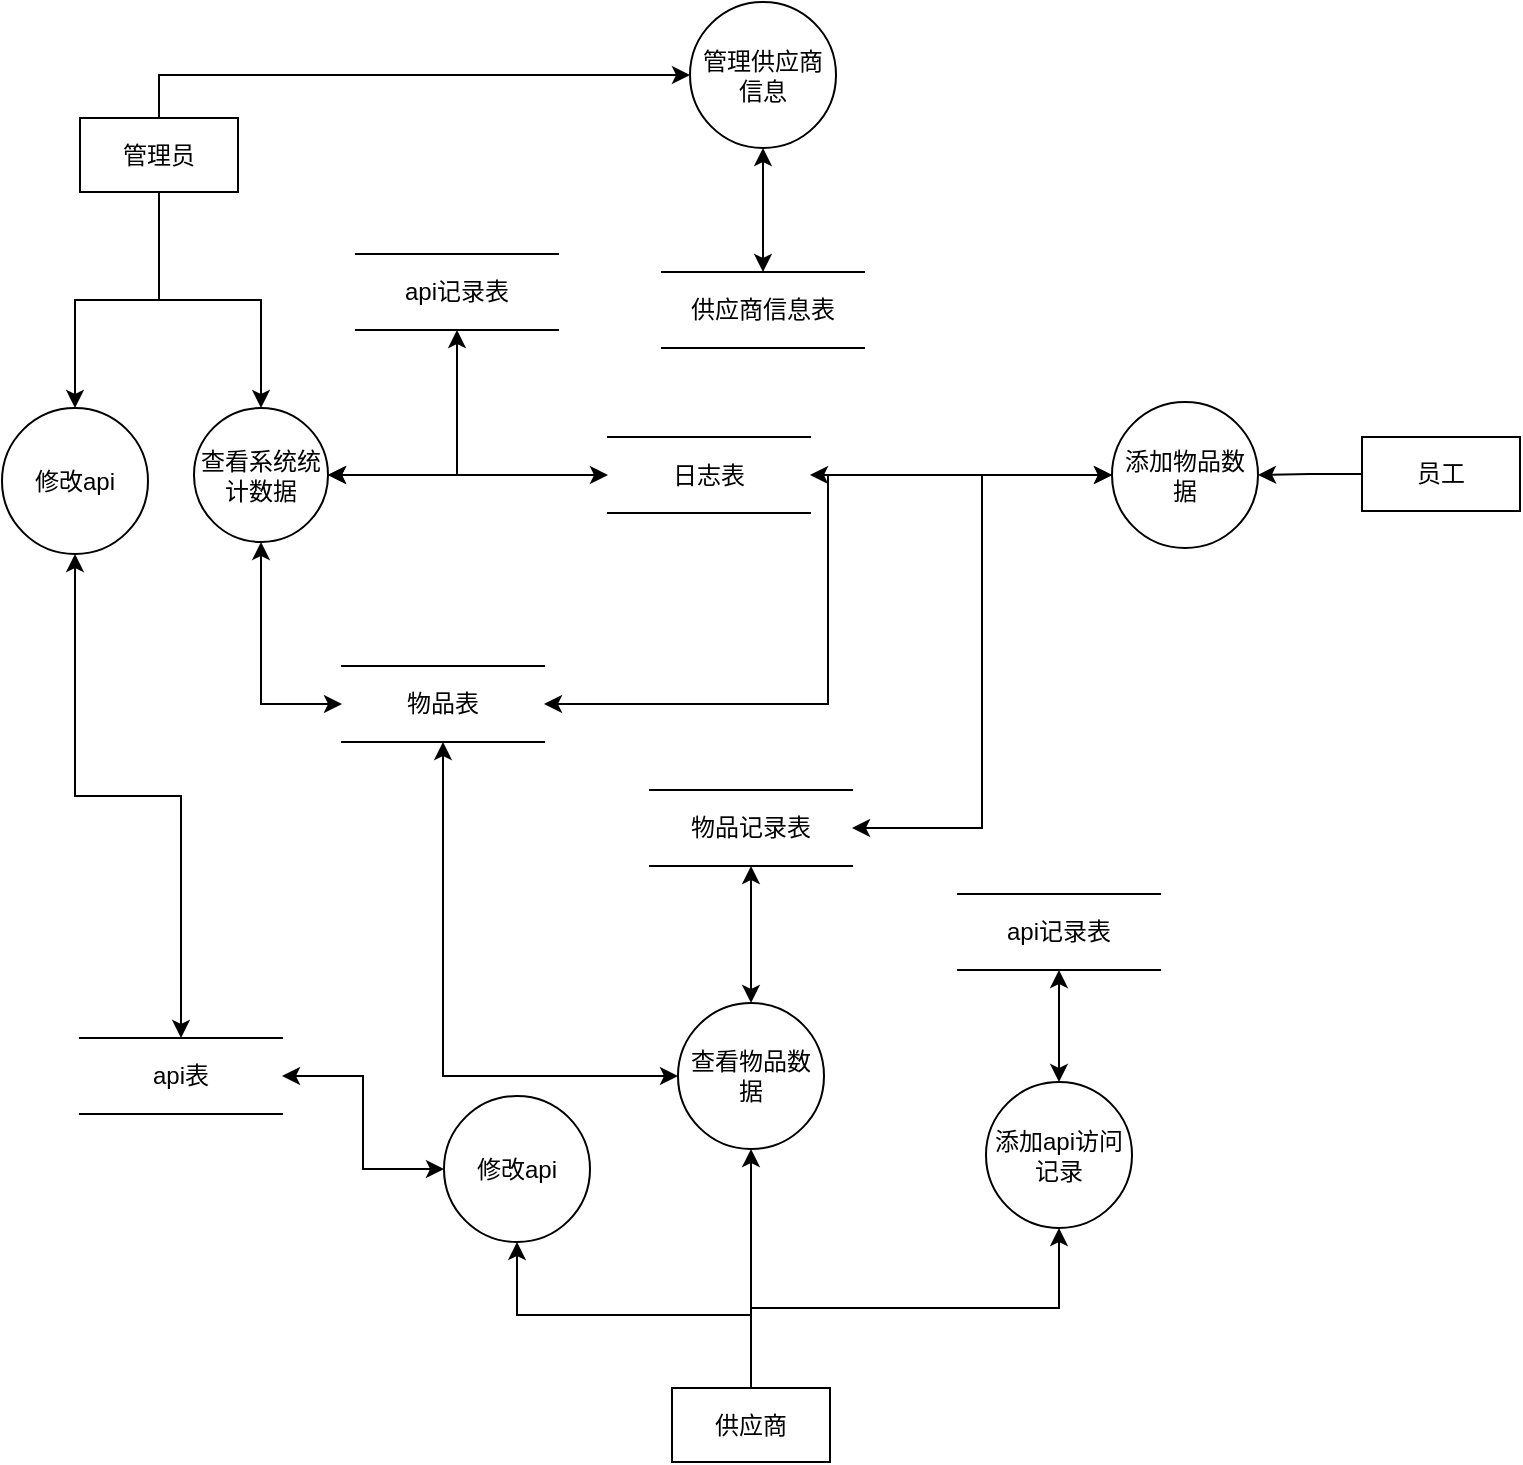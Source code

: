 <mxfile version="26.0.16">
  <diagram name="第 1 页" id="aSoyx7eQRRdXt0aU0b2Q">
    <mxGraphModel dx="1226" dy="1074" grid="0" gridSize="10" guides="1" tooltips="1" connect="1" arrows="1" fold="1" page="0" pageScale="1" pageWidth="827" pageHeight="1169" math="0" shadow="0">
      <root>
        <mxCell id="0" />
        <mxCell id="1" parent="0" />
        <mxCell id="sA6tGmenvZJOmAFu46Z8-11" style="edgeStyle=orthogonalEdgeStyle;rounded=0;orthogonalLoop=1;jettySize=auto;html=1;" edge="1" parent="1" source="sA6tGmenvZJOmAFu46Z8-1" target="sA6tGmenvZJOmAFu46Z8-10">
          <mxGeometry relative="1" as="geometry" />
        </mxCell>
        <mxCell id="sA6tGmenvZJOmAFu46Z8-28" style="edgeStyle=orthogonalEdgeStyle;rounded=0;orthogonalLoop=1;jettySize=auto;html=1;" edge="1" parent="1" source="sA6tGmenvZJOmAFu46Z8-1" target="sA6tGmenvZJOmAFu46Z8-27">
          <mxGeometry relative="1" as="geometry" />
        </mxCell>
        <mxCell id="sA6tGmenvZJOmAFu46Z8-32" style="edgeStyle=orthogonalEdgeStyle;rounded=0;orthogonalLoop=1;jettySize=auto;html=1;exitX=0.5;exitY=0;exitDx=0;exitDy=0;" edge="1" parent="1" source="sA6tGmenvZJOmAFu46Z8-1" target="sA6tGmenvZJOmAFu46Z8-31">
          <mxGeometry relative="1" as="geometry" />
        </mxCell>
        <mxCell id="sA6tGmenvZJOmAFu46Z8-1" value="管理员" style="rounded=0;whiteSpace=wrap;html=1;" vertex="1" parent="1">
          <mxGeometry x="101" y="34" width="79" height="37" as="geometry" />
        </mxCell>
        <mxCell id="sA6tGmenvZJOmAFu46Z8-35" style="edgeStyle=orthogonalEdgeStyle;rounded=0;orthogonalLoop=1;jettySize=auto;html=1;" edge="1" parent="1" source="sA6tGmenvZJOmAFu46Z8-2" target="sA6tGmenvZJOmAFu46Z8-34">
          <mxGeometry relative="1" as="geometry" />
        </mxCell>
        <mxCell id="sA6tGmenvZJOmAFu46Z8-2" value="员工" style="rounded=0;whiteSpace=wrap;html=1;" vertex="1" parent="1">
          <mxGeometry x="742" y="193.5" width="79" height="37" as="geometry" />
        </mxCell>
        <mxCell id="sA6tGmenvZJOmAFu46Z8-17" style="edgeStyle=orthogonalEdgeStyle;rounded=0;orthogonalLoop=1;jettySize=auto;html=1;" edge="1" parent="1" source="sA6tGmenvZJOmAFu46Z8-3" target="sA6tGmenvZJOmAFu46Z8-16">
          <mxGeometry relative="1" as="geometry" />
        </mxCell>
        <mxCell id="sA6tGmenvZJOmAFu46Z8-21" style="edgeStyle=orthogonalEdgeStyle;rounded=0;orthogonalLoop=1;jettySize=auto;html=1;exitX=0.5;exitY=0;exitDx=0;exitDy=0;" edge="1" parent="1" source="sA6tGmenvZJOmAFu46Z8-3" target="sA6tGmenvZJOmAFu46Z8-20">
          <mxGeometry relative="1" as="geometry" />
        </mxCell>
        <mxCell id="sA6tGmenvZJOmAFu46Z8-25" style="edgeStyle=orthogonalEdgeStyle;rounded=0;orthogonalLoop=1;jettySize=auto;html=1;exitX=0.5;exitY=0;exitDx=0;exitDy=0;" edge="1" parent="1" source="sA6tGmenvZJOmAFu46Z8-3" target="sA6tGmenvZJOmAFu46Z8-24">
          <mxGeometry relative="1" as="geometry" />
        </mxCell>
        <mxCell id="sA6tGmenvZJOmAFu46Z8-3" value="供应商" style="rounded=0;whiteSpace=wrap;html=1;" vertex="1" parent="1">
          <mxGeometry x="397" y="669" width="79" height="37" as="geometry" />
        </mxCell>
        <mxCell id="sA6tGmenvZJOmAFu46Z8-6" value="物品表" style="shape=partialRectangle;whiteSpace=wrap;html=1;left=0;right=0;fillColor=none;" vertex="1" parent="1">
          <mxGeometry x="232" y="308" width="101" height="38" as="geometry" />
        </mxCell>
        <mxCell id="sA6tGmenvZJOmAFu46Z8-7" value="物品记录表" style="shape=partialRectangle;whiteSpace=wrap;html=1;left=0;right=0;fillColor=none;" vertex="1" parent="1">
          <mxGeometry x="386" y="370" width="101" height="38" as="geometry" />
        </mxCell>
        <mxCell id="sA6tGmenvZJOmAFu46Z8-8" value="api记录表" style="shape=partialRectangle;whiteSpace=wrap;html=1;left=0;right=0;fillColor=none;" vertex="1" parent="1">
          <mxGeometry x="540" y="422" width="101" height="38" as="geometry" />
        </mxCell>
        <mxCell id="sA6tGmenvZJOmAFu46Z8-9" value="日志表" style="shape=partialRectangle;whiteSpace=wrap;html=1;left=0;right=0;fillColor=none;" vertex="1" parent="1">
          <mxGeometry x="365" y="193.5" width="101" height="38" as="geometry" />
        </mxCell>
        <mxCell id="sA6tGmenvZJOmAFu46Z8-38" style="edgeStyle=orthogonalEdgeStyle;rounded=0;orthogonalLoop=1;jettySize=auto;html=1;endArrow=classic;endFill=1;startArrow=classic;startFill=1;" edge="1" parent="1" source="sA6tGmenvZJOmAFu46Z8-10" target="sA6tGmenvZJOmAFu46Z8-9">
          <mxGeometry relative="1" as="geometry" />
        </mxCell>
        <mxCell id="sA6tGmenvZJOmAFu46Z8-41" style="edgeStyle=orthogonalEdgeStyle;rounded=0;orthogonalLoop=1;jettySize=auto;html=1;entryX=0;entryY=0.5;entryDx=0;entryDy=0;exitX=0.5;exitY=1;exitDx=0;exitDy=0;endArrow=classic;endFill=1;startArrow=classic;startFill=1;" edge="1" parent="1" source="sA6tGmenvZJOmAFu46Z8-10" target="sA6tGmenvZJOmAFu46Z8-6">
          <mxGeometry relative="1" as="geometry" />
        </mxCell>
        <mxCell id="sA6tGmenvZJOmAFu46Z8-44" style="edgeStyle=orthogonalEdgeStyle;rounded=0;orthogonalLoop=1;jettySize=auto;html=1;endArrow=classic;endFill=1;startArrow=classic;startFill=1;" edge="1" parent="1" source="sA6tGmenvZJOmAFu46Z8-10" target="sA6tGmenvZJOmAFu46Z8-43">
          <mxGeometry relative="1" as="geometry" />
        </mxCell>
        <mxCell id="sA6tGmenvZJOmAFu46Z8-10" value="查看系统统计数据" style="ellipse;whiteSpace=wrap;html=1;aspect=fixed;" vertex="1" parent="1">
          <mxGeometry x="158" y="179" width="67" height="67" as="geometry" />
        </mxCell>
        <mxCell id="sA6tGmenvZJOmAFu46Z8-18" style="edgeStyle=orthogonalEdgeStyle;rounded=0;orthogonalLoop=1;jettySize=auto;html=1;entryX=0.5;entryY=1;entryDx=0;entryDy=0;endArrow=classic;endFill=1;startArrow=classic;startFill=1;" edge="1" parent="1" source="sA6tGmenvZJOmAFu46Z8-16" target="sA6tGmenvZJOmAFu46Z8-6">
          <mxGeometry relative="1" as="geometry" />
        </mxCell>
        <mxCell id="sA6tGmenvZJOmAFu46Z8-19" style="edgeStyle=orthogonalEdgeStyle;rounded=0;orthogonalLoop=1;jettySize=auto;html=1;entryX=0.5;entryY=1;entryDx=0;entryDy=0;exitX=0.5;exitY=0;exitDx=0;exitDy=0;endArrow=classic;endFill=1;startArrow=classic;startFill=1;" edge="1" parent="1" source="sA6tGmenvZJOmAFu46Z8-16" target="sA6tGmenvZJOmAFu46Z8-7">
          <mxGeometry relative="1" as="geometry" />
        </mxCell>
        <mxCell id="sA6tGmenvZJOmAFu46Z8-16" value="查看物品数据" style="ellipse;whiteSpace=wrap;html=1;aspect=fixed;" vertex="1" parent="1">
          <mxGeometry x="400" y="476.5" width="73" height="73" as="geometry" />
        </mxCell>
        <mxCell id="sA6tGmenvZJOmAFu46Z8-22" style="edgeStyle=orthogonalEdgeStyle;rounded=0;orthogonalLoop=1;jettySize=auto;html=1;entryX=0.5;entryY=1;entryDx=0;entryDy=0;endArrow=classic;endFill=1;startArrow=classic;startFill=1;" edge="1" parent="1" source="sA6tGmenvZJOmAFu46Z8-20" target="sA6tGmenvZJOmAFu46Z8-8">
          <mxGeometry relative="1" as="geometry" />
        </mxCell>
        <mxCell id="sA6tGmenvZJOmAFu46Z8-20" value="添加api访问记录" style="ellipse;whiteSpace=wrap;html=1;aspect=fixed;" vertex="1" parent="1">
          <mxGeometry x="554" y="516" width="73" height="73" as="geometry" />
        </mxCell>
        <mxCell id="sA6tGmenvZJOmAFu46Z8-23" value="api表" style="shape=partialRectangle;whiteSpace=wrap;html=1;left=0;right=0;fillColor=none;" vertex="1" parent="1">
          <mxGeometry x="101" y="494" width="101" height="38" as="geometry" />
        </mxCell>
        <mxCell id="sA6tGmenvZJOmAFu46Z8-26" style="edgeStyle=orthogonalEdgeStyle;rounded=0;orthogonalLoop=1;jettySize=auto;html=1;entryX=1;entryY=0.5;entryDx=0;entryDy=0;endArrow=classic;endFill=1;startArrow=classic;startFill=1;" edge="1" parent="1" source="sA6tGmenvZJOmAFu46Z8-24" target="sA6tGmenvZJOmAFu46Z8-23">
          <mxGeometry relative="1" as="geometry" />
        </mxCell>
        <mxCell id="sA6tGmenvZJOmAFu46Z8-24" value="修改api" style="ellipse;whiteSpace=wrap;html=1;aspect=fixed;" vertex="1" parent="1">
          <mxGeometry x="283" y="523" width="73" height="73" as="geometry" />
        </mxCell>
        <mxCell id="sA6tGmenvZJOmAFu46Z8-29" style="edgeStyle=orthogonalEdgeStyle;rounded=0;orthogonalLoop=1;jettySize=auto;html=1;endArrow=classic;endFill=1;startArrow=classic;startFill=1;" edge="1" parent="1" source="sA6tGmenvZJOmAFu46Z8-27" target="sA6tGmenvZJOmAFu46Z8-23">
          <mxGeometry relative="1" as="geometry" />
        </mxCell>
        <mxCell id="sA6tGmenvZJOmAFu46Z8-27" value="修改api" style="ellipse;whiteSpace=wrap;html=1;aspect=fixed;" vertex="1" parent="1">
          <mxGeometry x="62" y="179" width="73" height="73" as="geometry" />
        </mxCell>
        <mxCell id="sA6tGmenvZJOmAFu46Z8-30" value="供应商信息表" style="shape=partialRectangle;whiteSpace=wrap;html=1;left=0;right=0;fillColor=none;" vertex="1" parent="1">
          <mxGeometry x="392" y="111" width="101" height="38" as="geometry" />
        </mxCell>
        <mxCell id="sA6tGmenvZJOmAFu46Z8-33" style="edgeStyle=orthogonalEdgeStyle;rounded=0;orthogonalLoop=1;jettySize=auto;html=1;endArrow=classic;endFill=1;startArrow=classic;startFill=1;" edge="1" parent="1" source="sA6tGmenvZJOmAFu46Z8-31" target="sA6tGmenvZJOmAFu46Z8-30">
          <mxGeometry relative="1" as="geometry" />
        </mxCell>
        <mxCell id="sA6tGmenvZJOmAFu46Z8-31" value="管理供应商信息" style="ellipse;whiteSpace=wrap;html=1;aspect=fixed;" vertex="1" parent="1">
          <mxGeometry x="406" y="-24" width="73" height="73" as="geometry" />
        </mxCell>
        <mxCell id="sA6tGmenvZJOmAFu46Z8-39" style="edgeStyle=orthogonalEdgeStyle;rounded=0;orthogonalLoop=1;jettySize=auto;html=1;entryX=1;entryY=0.5;entryDx=0;entryDy=0;" edge="1" parent="1" source="sA6tGmenvZJOmAFu46Z8-34" target="sA6tGmenvZJOmAFu46Z8-9">
          <mxGeometry relative="1" as="geometry" />
        </mxCell>
        <mxCell id="sA6tGmenvZJOmAFu46Z8-45" style="edgeStyle=orthogonalEdgeStyle;rounded=0;orthogonalLoop=1;jettySize=auto;html=1;entryX=1;entryY=0.5;entryDx=0;entryDy=0;endArrow=classic;endFill=1;startArrow=classic;startFill=1;" edge="1" parent="1" source="sA6tGmenvZJOmAFu46Z8-34" target="sA6tGmenvZJOmAFu46Z8-7">
          <mxGeometry relative="1" as="geometry" />
        </mxCell>
        <mxCell id="sA6tGmenvZJOmAFu46Z8-46" style="edgeStyle=orthogonalEdgeStyle;rounded=0;orthogonalLoop=1;jettySize=auto;html=1;entryX=1;entryY=0.5;entryDx=0;entryDy=0;endArrow=classic;endFill=1;startArrow=classic;startFill=1;" edge="1" parent="1" source="sA6tGmenvZJOmAFu46Z8-34" target="sA6tGmenvZJOmAFu46Z8-6">
          <mxGeometry relative="1" as="geometry" />
        </mxCell>
        <mxCell id="sA6tGmenvZJOmAFu46Z8-34" value="添加物品数据" style="ellipse;whiteSpace=wrap;html=1;aspect=fixed;" vertex="1" parent="1">
          <mxGeometry x="617" y="176" width="73" height="73" as="geometry" />
        </mxCell>
        <mxCell id="sA6tGmenvZJOmAFu46Z8-43" value="api记录表" style="shape=partialRectangle;whiteSpace=wrap;html=1;left=0;right=0;fillColor=none;" vertex="1" parent="1">
          <mxGeometry x="239" y="102" width="101" height="38" as="geometry" />
        </mxCell>
      </root>
    </mxGraphModel>
  </diagram>
</mxfile>
